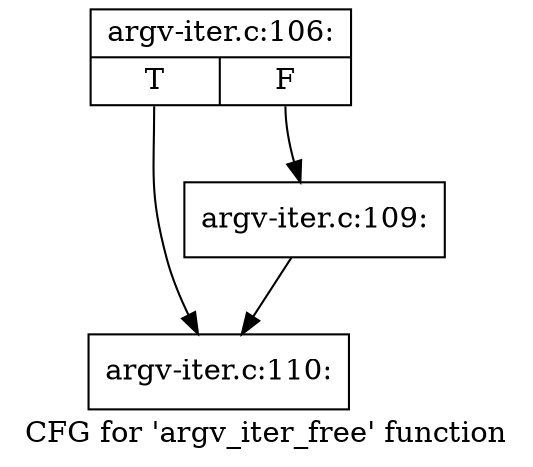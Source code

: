 digraph "CFG for 'argv_iter_free' function" {
	label="CFG for 'argv_iter_free' function";

	Node0xd4757f0 [shape=record,label="{argv-iter.c:106:|{<s0>T|<s1>F}}"];
	Node0xd4757f0:s0 -> Node0xd474fd0;
	Node0xd4757f0:s1 -> Node0xd47c6b0;
	Node0xd47c6b0 [shape=record,label="{argv-iter.c:109:}"];
	Node0xd47c6b0 -> Node0xd474fd0;
	Node0xd474fd0 [shape=record,label="{argv-iter.c:110:}"];
}
